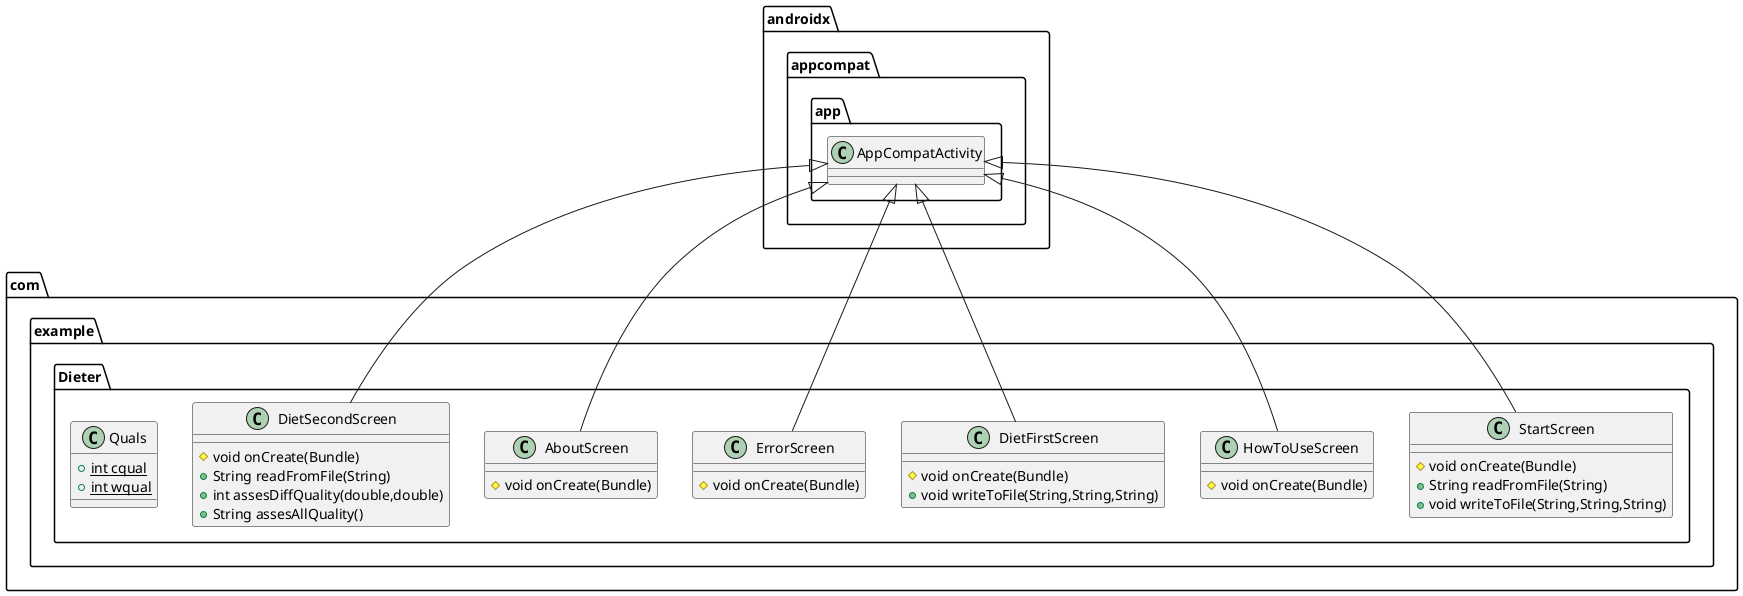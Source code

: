 @startuml
class com.example.Dieter.StartScreen {
# void onCreate(Bundle)
+ String readFromFile(String)
+ void writeToFile(String,String,String)
}
class com.example.Dieter.HowToUseScreen {
# void onCreate(Bundle)
}
class com.example.Dieter.DietFirstScreen {
# void onCreate(Bundle)
+ void writeToFile(String,String,String)
}
class com.example.Dieter.ErrorScreen {
# void onCreate(Bundle)
}
class com.example.Dieter.AboutScreen {
# void onCreate(Bundle)
}
class com.example.Dieter.DietSecondScreen {
# void onCreate(Bundle)
+ String readFromFile(String)
+ int assesDiffQuality(double,double)
+ String assesAllQuality()
}
class com.example.Dieter.Quals {
+ {static} int cqual
+ {static} int wqual
}


androidx.appcompat.app.AppCompatActivity <|-- com.example.Dieter.StartScreen
androidx.appcompat.app.AppCompatActivity <|-- com.example.Dieter.HowToUseScreen
androidx.appcompat.app.AppCompatActivity <|-- com.example.Dieter.DietFirstScreen
androidx.appcompat.app.AppCompatActivity <|-- com.example.Dieter.ErrorScreen
androidx.appcompat.app.AppCompatActivity <|-- com.example.Dieter.AboutScreen
androidx.appcompat.app.AppCompatActivity <|-- com.example.Dieter.DietSecondScreen
@enduml